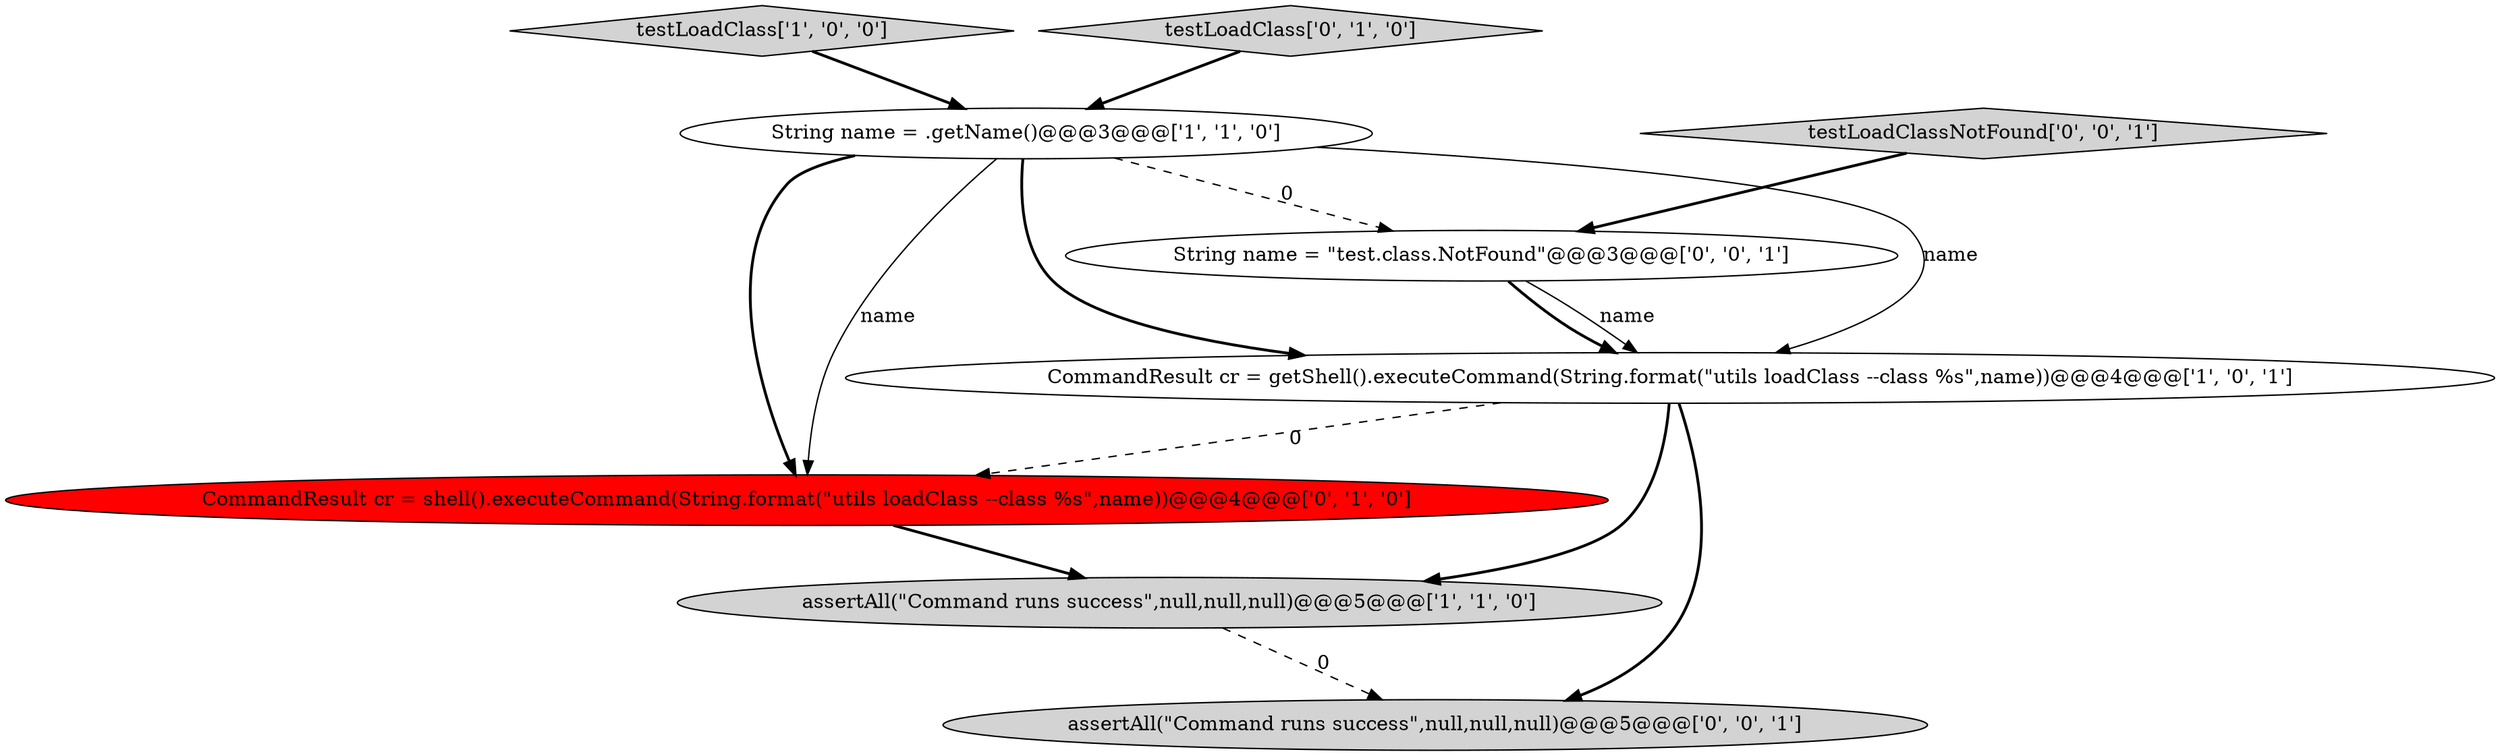 digraph {
1 [style = filled, label = "String name = .getName()@@@3@@@['1', '1', '0']", fillcolor = white, shape = ellipse image = "AAA0AAABBB1BBB"];
0 [style = filled, label = "CommandResult cr = getShell().executeCommand(String.format(\"utils loadClass --class %s\",name))@@@4@@@['1', '0', '1']", fillcolor = white, shape = ellipse image = "AAA0AAABBB1BBB"];
6 [style = filled, label = "testLoadClassNotFound['0', '0', '1']", fillcolor = lightgray, shape = diamond image = "AAA0AAABBB3BBB"];
7 [style = filled, label = "assertAll(\"Command runs success\",null,null,null)@@@5@@@['0', '0', '1']", fillcolor = lightgray, shape = ellipse image = "AAA0AAABBB3BBB"];
8 [style = filled, label = "String name = \"test.class.NotFound\"@@@3@@@['0', '0', '1']", fillcolor = white, shape = ellipse image = "AAA0AAABBB3BBB"];
3 [style = filled, label = "testLoadClass['1', '0', '0']", fillcolor = lightgray, shape = diamond image = "AAA0AAABBB1BBB"];
5 [style = filled, label = "CommandResult cr = shell().executeCommand(String.format(\"utils loadClass --class %s\",name))@@@4@@@['0', '1', '0']", fillcolor = red, shape = ellipse image = "AAA1AAABBB2BBB"];
2 [style = filled, label = "assertAll(\"Command runs success\",null,null,null)@@@5@@@['1', '1', '0']", fillcolor = lightgray, shape = ellipse image = "AAA0AAABBB1BBB"];
4 [style = filled, label = "testLoadClass['0', '1', '0']", fillcolor = lightgray, shape = diamond image = "AAA0AAABBB2BBB"];
1->5 [style = bold, label=""];
8->0 [style = bold, label=""];
1->5 [style = solid, label="name"];
1->8 [style = dashed, label="0"];
5->2 [style = bold, label=""];
4->1 [style = bold, label=""];
1->0 [style = bold, label=""];
1->0 [style = solid, label="name"];
3->1 [style = bold, label=""];
8->0 [style = solid, label="name"];
0->5 [style = dashed, label="0"];
2->7 [style = dashed, label="0"];
6->8 [style = bold, label=""];
0->2 [style = bold, label=""];
0->7 [style = bold, label=""];
}
